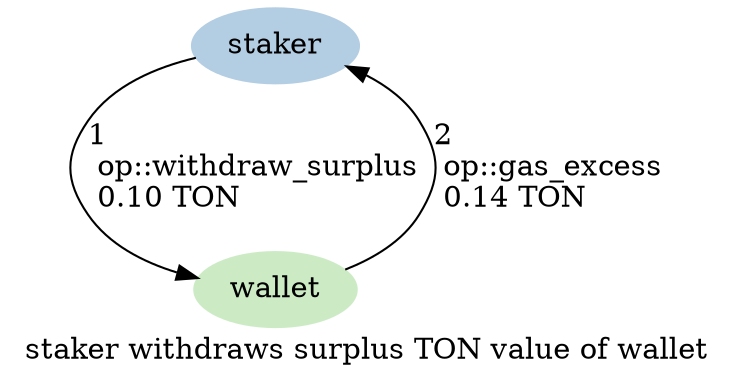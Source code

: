 digraph {
    label="staker withdraws surplus TON value of wallet"
    node [ colorscheme=pastel19 style=filled ]

    /* Entities */
    staker [ color=2 ]
    wallet [ color=3 ]

    /* Relationships */
    staker -> wallet [ label="1\l op::withdraw_surplus\l 0.10 TON\l" ]
    wallet -> staker [ label="2\l op::gas_excess\l 0.14 TON\l" ]

    /* Ranks */
    { rank=min staker }
    { rank=max wallet }
}
